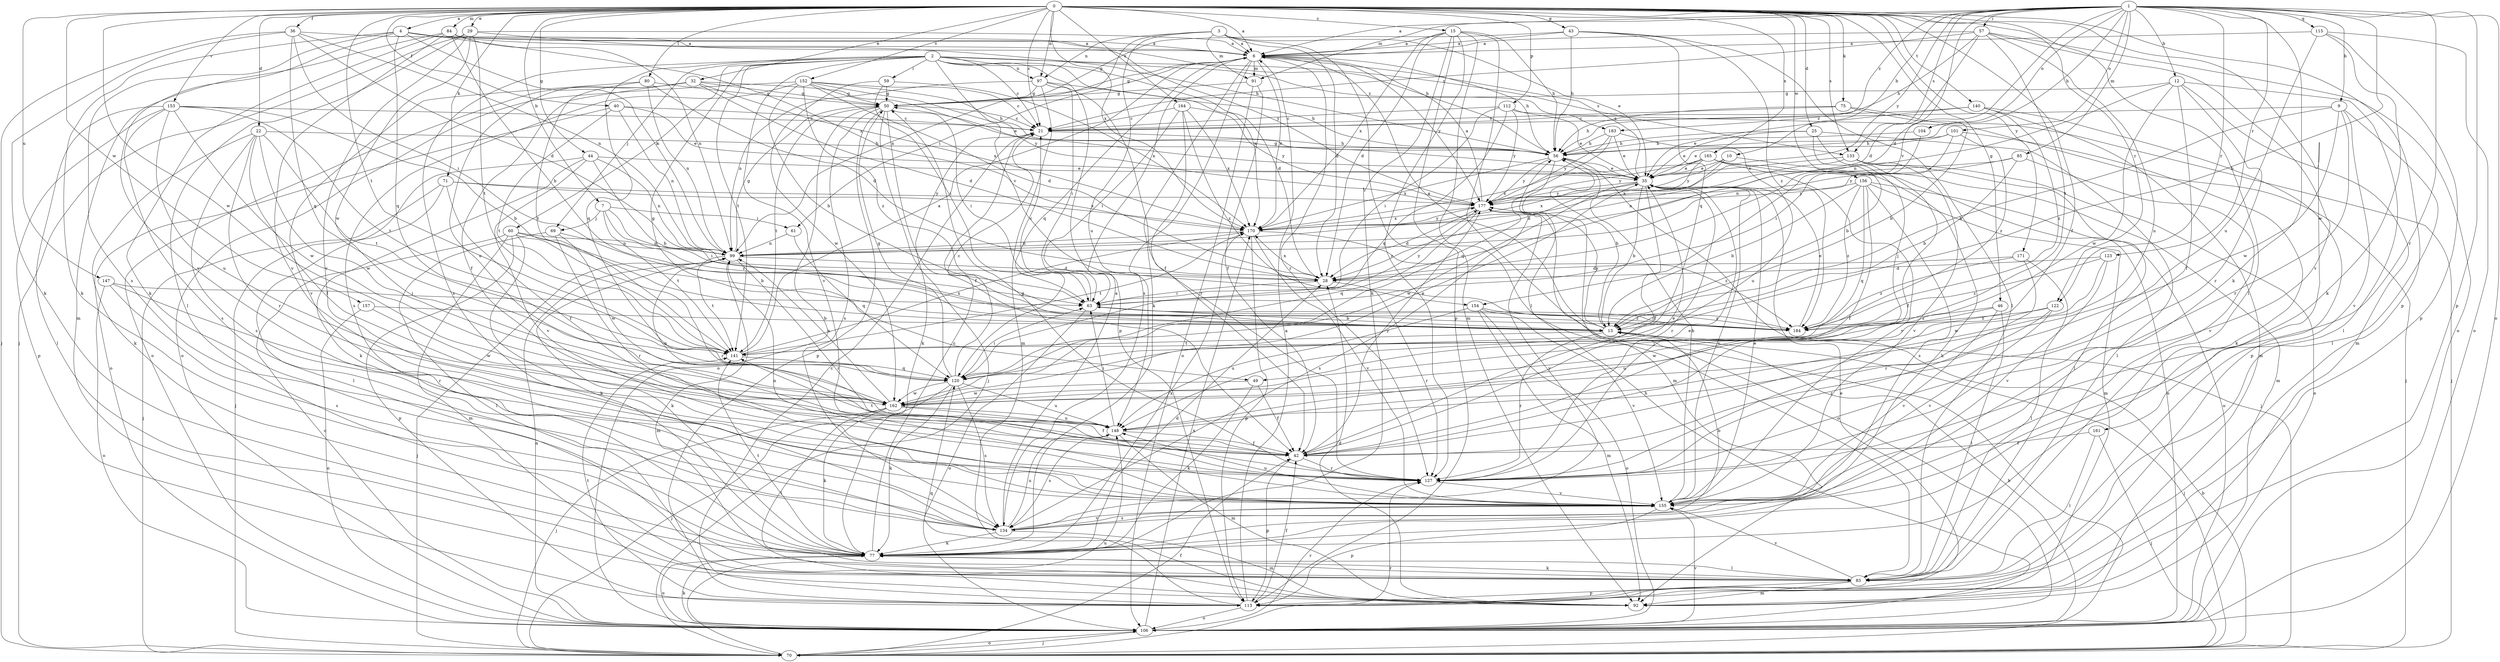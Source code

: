 strict digraph  {
0;
1;
2;
3;
4;
6;
7;
9;
10;
12;
13;
15;
21;
22;
25;
28;
29;
32;
35;
36;
40;
42;
43;
44;
46;
49;
50;
56;
57;
59;
60;
61;
63;
69;
70;
71;
75;
77;
80;
83;
84;
85;
91;
92;
97;
99;
101;
104;
106;
112;
113;
115;
120;
122;
123;
127;
133;
134;
140;
141;
147;
148;
152;
153;
154;
155;
156;
157;
161;
162;
164;
165;
170;
171;
177;
183;
184;
0 -> 4  [label=a];
0 -> 6  [label=a];
0 -> 7  [label=b];
0 -> 15  [label=c];
0 -> 21  [label=c];
0 -> 22  [label=d];
0 -> 25  [label=d];
0 -> 29  [label=e];
0 -> 32  [label=e];
0 -> 36  [label=f];
0 -> 40  [label=f];
0 -> 42  [label=f];
0 -> 43  [label=g];
0 -> 44  [label=g];
0 -> 46  [label=g];
0 -> 71  [label=k];
0 -> 75  [label=k];
0 -> 80  [label=l];
0 -> 83  [label=l];
0 -> 84  [label=m];
0 -> 97  [label=n];
0 -> 112  [label=p];
0 -> 113  [label=p];
0 -> 122  [label=r];
0 -> 133  [label=s];
0 -> 140  [label=t];
0 -> 141  [label=t];
0 -> 147  [label=u];
0 -> 152  [label=v];
0 -> 153  [label=v];
0 -> 156  [label=w];
0 -> 157  [label=w];
0 -> 161  [label=w];
0 -> 162  [label=w];
0 -> 164  [label=x];
0 -> 165  [label=x];
0 -> 170  [label=x];
0 -> 171  [label=y];
1 -> 6  [label=a];
1 -> 9  [label=b];
1 -> 10  [label=b];
1 -> 12  [label=b];
1 -> 13  [label=b];
1 -> 28  [label=d];
1 -> 56  [label=h];
1 -> 57  [label=i];
1 -> 77  [label=k];
1 -> 85  [label=m];
1 -> 91  [label=m];
1 -> 101  [label=o];
1 -> 104  [label=o];
1 -> 106  [label=o];
1 -> 113  [label=p];
1 -> 115  [label=q];
1 -> 122  [label=r];
1 -> 123  [label=r];
1 -> 127  [label=r];
1 -> 133  [label=s];
1 -> 154  [label=v];
1 -> 177  [label=y];
1 -> 183  [label=z];
2 -> 21  [label=c];
2 -> 28  [label=d];
2 -> 49  [label=g];
2 -> 59  [label=i];
2 -> 60  [label=i];
2 -> 69  [label=j];
2 -> 97  [label=n];
2 -> 113  [label=p];
2 -> 120  [label=q];
2 -> 133  [label=s];
2 -> 134  [label=s];
2 -> 141  [label=t];
2 -> 154  [label=v];
2 -> 155  [label=v];
2 -> 170  [label=x];
2 -> 183  [label=z];
3 -> 6  [label=a];
3 -> 28  [label=d];
3 -> 35  [label=e];
3 -> 91  [label=m];
3 -> 97  [label=n];
3 -> 99  [label=n];
3 -> 113  [label=p];
3 -> 148  [label=u];
4 -> 6  [label=a];
4 -> 56  [label=h];
4 -> 77  [label=k];
4 -> 99  [label=n];
4 -> 120  [label=q];
4 -> 134  [label=s];
4 -> 155  [label=v];
4 -> 170  [label=x];
6 -> 50  [label=g];
6 -> 56  [label=h];
6 -> 61  [label=i];
6 -> 77  [label=k];
6 -> 91  [label=m];
6 -> 120  [label=q];
6 -> 127  [label=r];
6 -> 134  [label=s];
6 -> 170  [label=x];
6 -> 177  [label=y];
7 -> 61  [label=i];
7 -> 63  [label=i];
7 -> 69  [label=j];
7 -> 141  [label=t];
7 -> 184  [label=z];
9 -> 13  [label=b];
9 -> 21  [label=c];
9 -> 83  [label=l];
9 -> 127  [label=r];
9 -> 155  [label=v];
9 -> 162  [label=w];
10 -> 35  [label=e];
10 -> 92  [label=m];
10 -> 170  [label=x];
10 -> 177  [label=y];
12 -> 42  [label=f];
12 -> 50  [label=g];
12 -> 83  [label=l];
12 -> 92  [label=m];
12 -> 99  [label=n];
12 -> 127  [label=r];
12 -> 162  [label=w];
13 -> 6  [label=a];
13 -> 56  [label=h];
13 -> 70  [label=j];
13 -> 127  [label=r];
13 -> 141  [label=t];
13 -> 177  [label=y];
15 -> 6  [label=a];
15 -> 28  [label=d];
15 -> 56  [label=h];
15 -> 70  [label=j];
15 -> 77  [label=k];
15 -> 83  [label=l];
15 -> 92  [label=m];
15 -> 127  [label=r];
15 -> 170  [label=x];
21 -> 56  [label=h];
21 -> 77  [label=k];
22 -> 42  [label=f];
22 -> 56  [label=h];
22 -> 77  [label=k];
22 -> 127  [label=r];
22 -> 134  [label=s];
22 -> 141  [label=t];
22 -> 162  [label=w];
25 -> 13  [label=b];
25 -> 35  [label=e];
25 -> 56  [label=h];
25 -> 83  [label=l];
25 -> 49  [label=j];
28 -> 63  [label=i];
28 -> 127  [label=r];
28 -> 170  [label=x];
29 -> 6  [label=a];
29 -> 70  [label=j];
29 -> 83  [label=l];
29 -> 141  [label=t];
29 -> 155  [label=v];
29 -> 162  [label=w];
29 -> 177  [label=y];
32 -> 28  [label=d];
32 -> 35  [label=e];
32 -> 42  [label=f];
32 -> 50  [label=g];
32 -> 106  [label=o];
32 -> 148  [label=u];
32 -> 170  [label=x];
35 -> 6  [label=a];
35 -> 13  [label=b];
35 -> 42  [label=f];
35 -> 50  [label=g];
35 -> 127  [label=r];
35 -> 155  [label=v];
35 -> 162  [label=w];
35 -> 170  [label=x];
35 -> 177  [label=y];
36 -> 6  [label=a];
36 -> 28  [label=d];
36 -> 63  [label=i];
36 -> 70  [label=j];
36 -> 77  [label=k];
36 -> 99  [label=n];
36 -> 120  [label=q];
40 -> 21  [label=c];
40 -> 35  [label=e];
40 -> 99  [label=n];
40 -> 106  [label=o];
40 -> 141  [label=t];
42 -> 35  [label=e];
42 -> 113  [label=p];
42 -> 127  [label=r];
42 -> 141  [label=t];
42 -> 177  [label=y];
43 -> 6  [label=a];
43 -> 50  [label=g];
43 -> 56  [label=h];
43 -> 83  [label=l];
43 -> 120  [label=q];
43 -> 184  [label=z];
44 -> 13  [label=b];
44 -> 35  [label=e];
44 -> 70  [label=j];
44 -> 77  [label=k];
44 -> 99  [label=n];
44 -> 155  [label=v];
46 -> 83  [label=l];
46 -> 148  [label=u];
46 -> 155  [label=v];
46 -> 184  [label=z];
49 -> 42  [label=f];
49 -> 77  [label=k];
49 -> 162  [label=w];
50 -> 21  [label=c];
50 -> 42  [label=f];
50 -> 63  [label=i];
50 -> 70  [label=j];
50 -> 106  [label=o];
50 -> 113  [label=p];
50 -> 134  [label=s];
50 -> 141  [label=t];
56 -> 35  [label=e];
56 -> 70  [label=j];
56 -> 92  [label=m];
56 -> 170  [label=x];
56 -> 177  [label=y];
57 -> 6  [label=a];
57 -> 21  [label=c];
57 -> 28  [label=d];
57 -> 56  [label=h];
57 -> 106  [label=o];
57 -> 141  [label=t];
57 -> 148  [label=u];
57 -> 155  [label=v];
59 -> 50  [label=g];
59 -> 63  [label=i];
59 -> 162  [label=w];
59 -> 170  [label=x];
60 -> 13  [label=b];
60 -> 77  [label=k];
60 -> 92  [label=m];
60 -> 99  [label=n];
60 -> 106  [label=o];
60 -> 113  [label=p];
60 -> 127  [label=r];
61 -> 99  [label=n];
61 -> 120  [label=q];
63 -> 13  [label=b];
63 -> 21  [label=c];
63 -> 106  [label=o];
63 -> 177  [label=y];
63 -> 184  [label=z];
69 -> 83  [label=l];
69 -> 99  [label=n];
69 -> 127  [label=r];
69 -> 162  [label=w];
70 -> 13  [label=b];
70 -> 42  [label=f];
70 -> 106  [label=o];
70 -> 127  [label=r];
70 -> 148  [label=u];
71 -> 42  [label=f];
71 -> 70  [label=j];
71 -> 83  [label=l];
71 -> 170  [label=x];
71 -> 177  [label=y];
75 -> 13  [label=b];
75 -> 21  [label=c];
75 -> 56  [label=h];
75 -> 70  [label=j];
77 -> 21  [label=c];
77 -> 28  [label=d];
77 -> 83  [label=l];
77 -> 106  [label=o];
77 -> 141  [label=t];
77 -> 170  [label=x];
80 -> 28  [label=d];
80 -> 50  [label=g];
80 -> 99  [label=n];
80 -> 141  [label=t];
80 -> 155  [label=v];
83 -> 77  [label=k];
83 -> 92  [label=m];
83 -> 113  [label=p];
83 -> 155  [label=v];
84 -> 6  [label=a];
84 -> 13  [label=b];
84 -> 56  [label=h];
84 -> 77  [label=k];
84 -> 92  [label=m];
84 -> 99  [label=n];
84 -> 155  [label=v];
85 -> 13  [label=b];
85 -> 35  [label=e];
85 -> 155  [label=v];
85 -> 177  [label=y];
91 -> 42  [label=f];
91 -> 50  [label=g];
91 -> 106  [label=o];
92 -> 28  [label=d];
97 -> 42  [label=f];
97 -> 50  [label=g];
97 -> 56  [label=h];
97 -> 63  [label=i];
97 -> 92  [label=m];
97 -> 99  [label=n];
99 -> 28  [label=d];
99 -> 50  [label=g];
99 -> 70  [label=j];
99 -> 77  [label=k];
99 -> 92  [label=m];
99 -> 127  [label=r];
99 -> 141  [label=t];
101 -> 35  [label=e];
101 -> 56  [label=h];
101 -> 77  [label=k];
101 -> 99  [label=n];
101 -> 184  [label=z];
104 -> 56  [label=h];
104 -> 63  [label=i];
106 -> 13  [label=b];
106 -> 56  [label=h];
106 -> 70  [label=j];
106 -> 77  [label=k];
106 -> 99  [label=n];
106 -> 127  [label=r];
106 -> 155  [label=v];
106 -> 170  [label=x];
112 -> 21  [label=c];
112 -> 35  [label=e];
112 -> 63  [label=i];
112 -> 70  [label=j];
112 -> 120  [label=q];
112 -> 177  [label=y];
113 -> 6  [label=a];
113 -> 21  [label=c];
113 -> 35  [label=e];
113 -> 42  [label=f];
113 -> 106  [label=o];
113 -> 120  [label=q];
113 -> 141  [label=t];
115 -> 6  [label=a];
115 -> 77  [label=k];
115 -> 106  [label=o];
115 -> 113  [label=p];
115 -> 148  [label=u];
120 -> 21  [label=c];
120 -> 50  [label=g];
120 -> 63  [label=i];
120 -> 70  [label=j];
120 -> 77  [label=k];
120 -> 134  [label=s];
120 -> 148  [label=u];
120 -> 162  [label=w];
122 -> 127  [label=r];
122 -> 155  [label=v];
122 -> 162  [label=w];
122 -> 184  [label=z];
123 -> 28  [label=d];
123 -> 155  [label=v];
123 -> 162  [label=w];
123 -> 184  [label=z];
127 -> 35  [label=e];
127 -> 50  [label=g];
127 -> 155  [label=v];
133 -> 35  [label=e];
133 -> 42  [label=f];
133 -> 83  [label=l];
133 -> 99  [label=n];
133 -> 106  [label=o];
133 -> 155  [label=v];
134 -> 6  [label=a];
134 -> 13  [label=b];
134 -> 77  [label=k];
134 -> 92  [label=m];
134 -> 148  [label=u];
134 -> 155  [label=v];
134 -> 177  [label=y];
140 -> 21  [label=c];
140 -> 35  [label=e];
140 -> 92  [label=m];
140 -> 113  [label=p];
140 -> 184  [label=z];
141 -> 6  [label=a];
141 -> 120  [label=q];
141 -> 170  [label=x];
147 -> 63  [label=i];
147 -> 106  [label=o];
147 -> 127  [label=r];
147 -> 134  [label=s];
148 -> 42  [label=f];
148 -> 63  [label=i];
148 -> 92  [label=m];
148 -> 99  [label=n];
148 -> 134  [label=s];
152 -> 13  [label=b];
152 -> 21  [label=c];
152 -> 28  [label=d];
152 -> 50  [label=g];
152 -> 56  [label=h];
152 -> 106  [label=o];
152 -> 134  [label=s];
152 -> 177  [label=y];
152 -> 184  [label=z];
153 -> 13  [label=b];
153 -> 21  [label=c];
153 -> 83  [label=l];
153 -> 113  [label=p];
153 -> 134  [label=s];
153 -> 141  [label=t];
153 -> 148  [label=u];
153 -> 162  [label=w];
154 -> 92  [label=m];
154 -> 106  [label=o];
154 -> 148  [label=u];
154 -> 155  [label=v];
154 -> 184  [label=z];
155 -> 35  [label=e];
155 -> 56  [label=h];
155 -> 99  [label=n];
155 -> 113  [label=p];
155 -> 134  [label=s];
155 -> 148  [label=u];
156 -> 13  [label=b];
156 -> 42  [label=f];
156 -> 92  [label=m];
156 -> 106  [label=o];
156 -> 120  [label=q];
156 -> 134  [label=s];
156 -> 177  [label=y];
156 -> 184  [label=z];
157 -> 13  [label=b];
157 -> 106  [label=o];
157 -> 162  [label=w];
161 -> 42  [label=f];
161 -> 70  [label=j];
161 -> 83  [label=l];
162 -> 35  [label=e];
162 -> 42  [label=f];
162 -> 70  [label=j];
162 -> 77  [label=k];
162 -> 83  [label=l];
162 -> 99  [label=n];
162 -> 148  [label=u];
164 -> 21  [label=c];
164 -> 63  [label=i];
164 -> 127  [label=r];
164 -> 170  [label=x];
164 -> 177  [label=y];
164 -> 184  [label=z];
165 -> 28  [label=d];
165 -> 35  [label=e];
165 -> 77  [label=k];
165 -> 106  [label=o];
165 -> 155  [label=v];
165 -> 170  [label=x];
165 -> 177  [label=y];
170 -> 99  [label=n];
170 -> 113  [label=p];
170 -> 141  [label=t];
170 -> 155  [label=v];
170 -> 177  [label=y];
170 -> 184  [label=z];
171 -> 28  [label=d];
171 -> 83  [label=l];
171 -> 127  [label=r];
171 -> 184  [label=z];
177 -> 6  [label=a];
177 -> 28  [label=d];
177 -> 106  [label=o];
177 -> 120  [label=q];
177 -> 134  [label=s];
177 -> 170  [label=x];
183 -> 35  [label=e];
183 -> 56  [label=h];
183 -> 120  [label=q];
183 -> 148  [label=u];
183 -> 177  [label=y];
184 -> 35  [label=e];
184 -> 63  [label=i];
}
